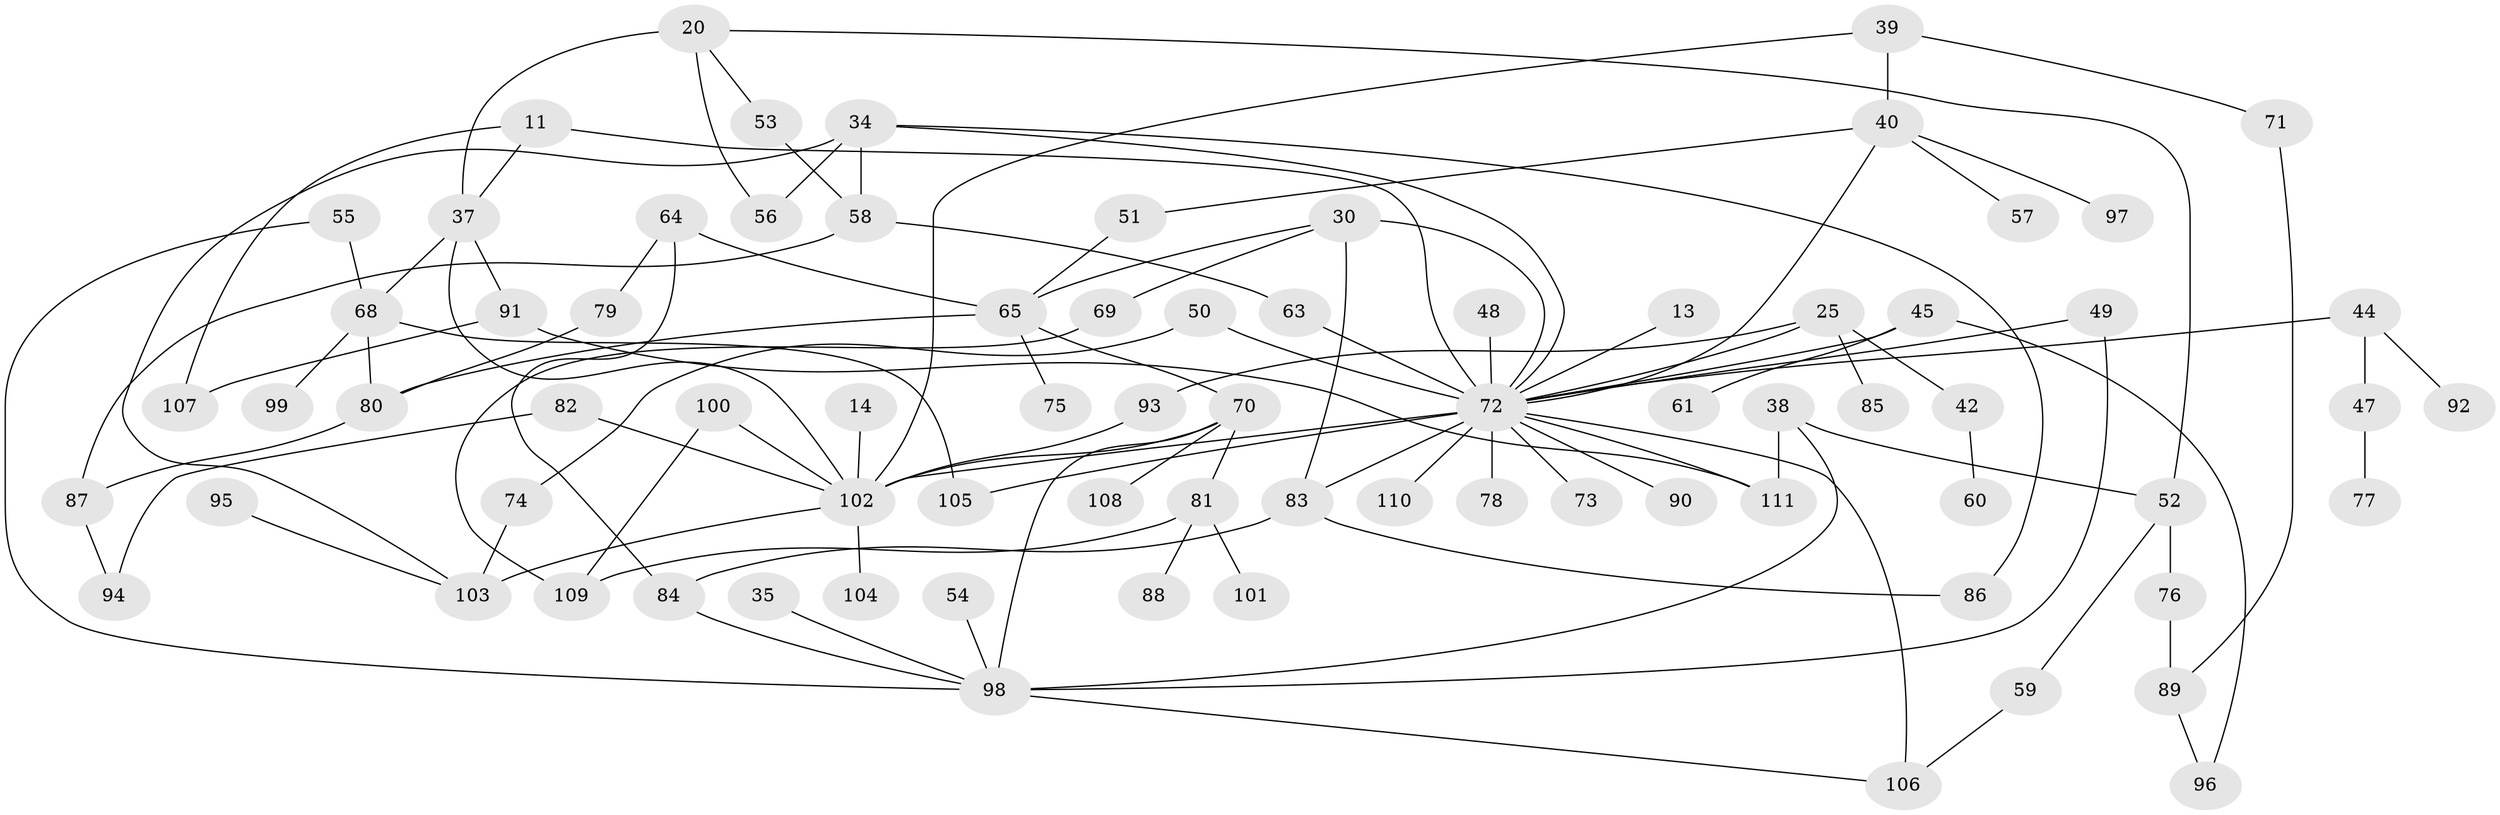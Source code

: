 // original degree distribution, {6: 0.018018018018018018, 9: 0.009009009009009009, 4: 0.14414414414414414, 7: 0.02702702702702703, 3: 0.22522522522522523, 5: 0.06306306306306306, 1: 0.23423423423423423, 2: 0.27927927927927926}
// Generated by graph-tools (version 1.1) at 2025/45/03/04/25 21:45:40]
// undirected, 77 vertices, 107 edges
graph export_dot {
graph [start="1"]
  node [color=gray90,style=filled];
  11;
  13;
  14;
  20;
  25;
  30 [super="+9"];
  34;
  35;
  37 [super="+6"];
  38;
  39;
  40;
  42;
  44;
  45;
  47;
  48;
  49;
  50;
  51;
  52;
  53;
  54;
  55;
  56;
  57;
  58 [super="+43"];
  59;
  60;
  61;
  63;
  64;
  65 [super="+15+33+23"];
  68 [super="+27"];
  69;
  70 [super="+36"];
  71;
  72 [super="+10+29+67"];
  73;
  74;
  75;
  76;
  77;
  78;
  79;
  80;
  81;
  82;
  83;
  84 [super="+18"];
  85;
  86;
  87;
  88;
  89;
  90;
  91;
  92;
  93;
  94;
  95;
  96;
  97;
  98 [super="+16+17"];
  99;
  100;
  101;
  102 [super="+7+19"];
  103 [super="+46"];
  104;
  105;
  106;
  107 [super="+32"];
  108;
  109;
  110;
  111 [super="+62"];
  11 -- 107 [weight=2];
  11 -- 37;
  11 -- 72;
  13 -- 72;
  14 -- 102;
  20 -- 37 [weight=2];
  20 -- 53;
  20 -- 56;
  20 -- 52;
  25 -- 42;
  25 -- 85;
  25 -- 93;
  25 -- 72;
  30 -- 83 [weight=2];
  30 -- 69;
  30 -- 65;
  30 -- 72;
  34 -- 86;
  34 -- 56;
  34 -- 103;
  34 -- 72;
  34 -- 58;
  35 -- 98;
  37 -- 91;
  37 -- 102;
  37 -- 68;
  38 -- 52;
  38 -- 111 [weight=2];
  38 -- 98;
  39 -- 40;
  39 -- 71;
  39 -- 102;
  40 -- 51;
  40 -- 57;
  40 -- 97;
  40 -- 72;
  42 -- 60;
  44 -- 47;
  44 -- 92;
  44 -- 72;
  45 -- 61;
  45 -- 96;
  45 -- 72;
  47 -- 77;
  48 -- 72;
  49 -- 98;
  49 -- 72;
  50 -- 74;
  50 -- 72;
  51 -- 65;
  52 -- 59;
  52 -- 76;
  53 -- 58;
  54 -- 98;
  55 -- 98;
  55 -- 68;
  58 -- 63;
  58 -- 87;
  59 -- 106;
  63 -- 72;
  64 -- 79;
  64 -- 84;
  64 -- 65;
  65 -- 75;
  65 -- 80;
  65 -- 70;
  68 -- 99;
  68 -- 105;
  68 -- 80;
  69 -- 109;
  70 -- 102 [weight=2];
  70 -- 98;
  70 -- 81;
  70 -- 108;
  71 -- 89;
  72 -- 102 [weight=5];
  72 -- 105;
  72 -- 78;
  72 -- 111;
  72 -- 73;
  72 -- 106;
  72 -- 110;
  72 -- 83;
  72 -- 90;
  74 -- 103;
  76 -- 89;
  79 -- 80;
  80 -- 87;
  81 -- 88;
  81 -- 101;
  81 -- 109;
  82 -- 94;
  82 -- 102;
  83 -- 84;
  83 -- 86;
  84 -- 98;
  87 -- 94;
  89 -- 96;
  91 -- 107;
  91 -- 111;
  93 -- 102 [weight=2];
  95 -- 103;
  98 -- 106;
  100 -- 109;
  100 -- 102;
  102 -- 103 [weight=2];
  102 -- 104;
}
